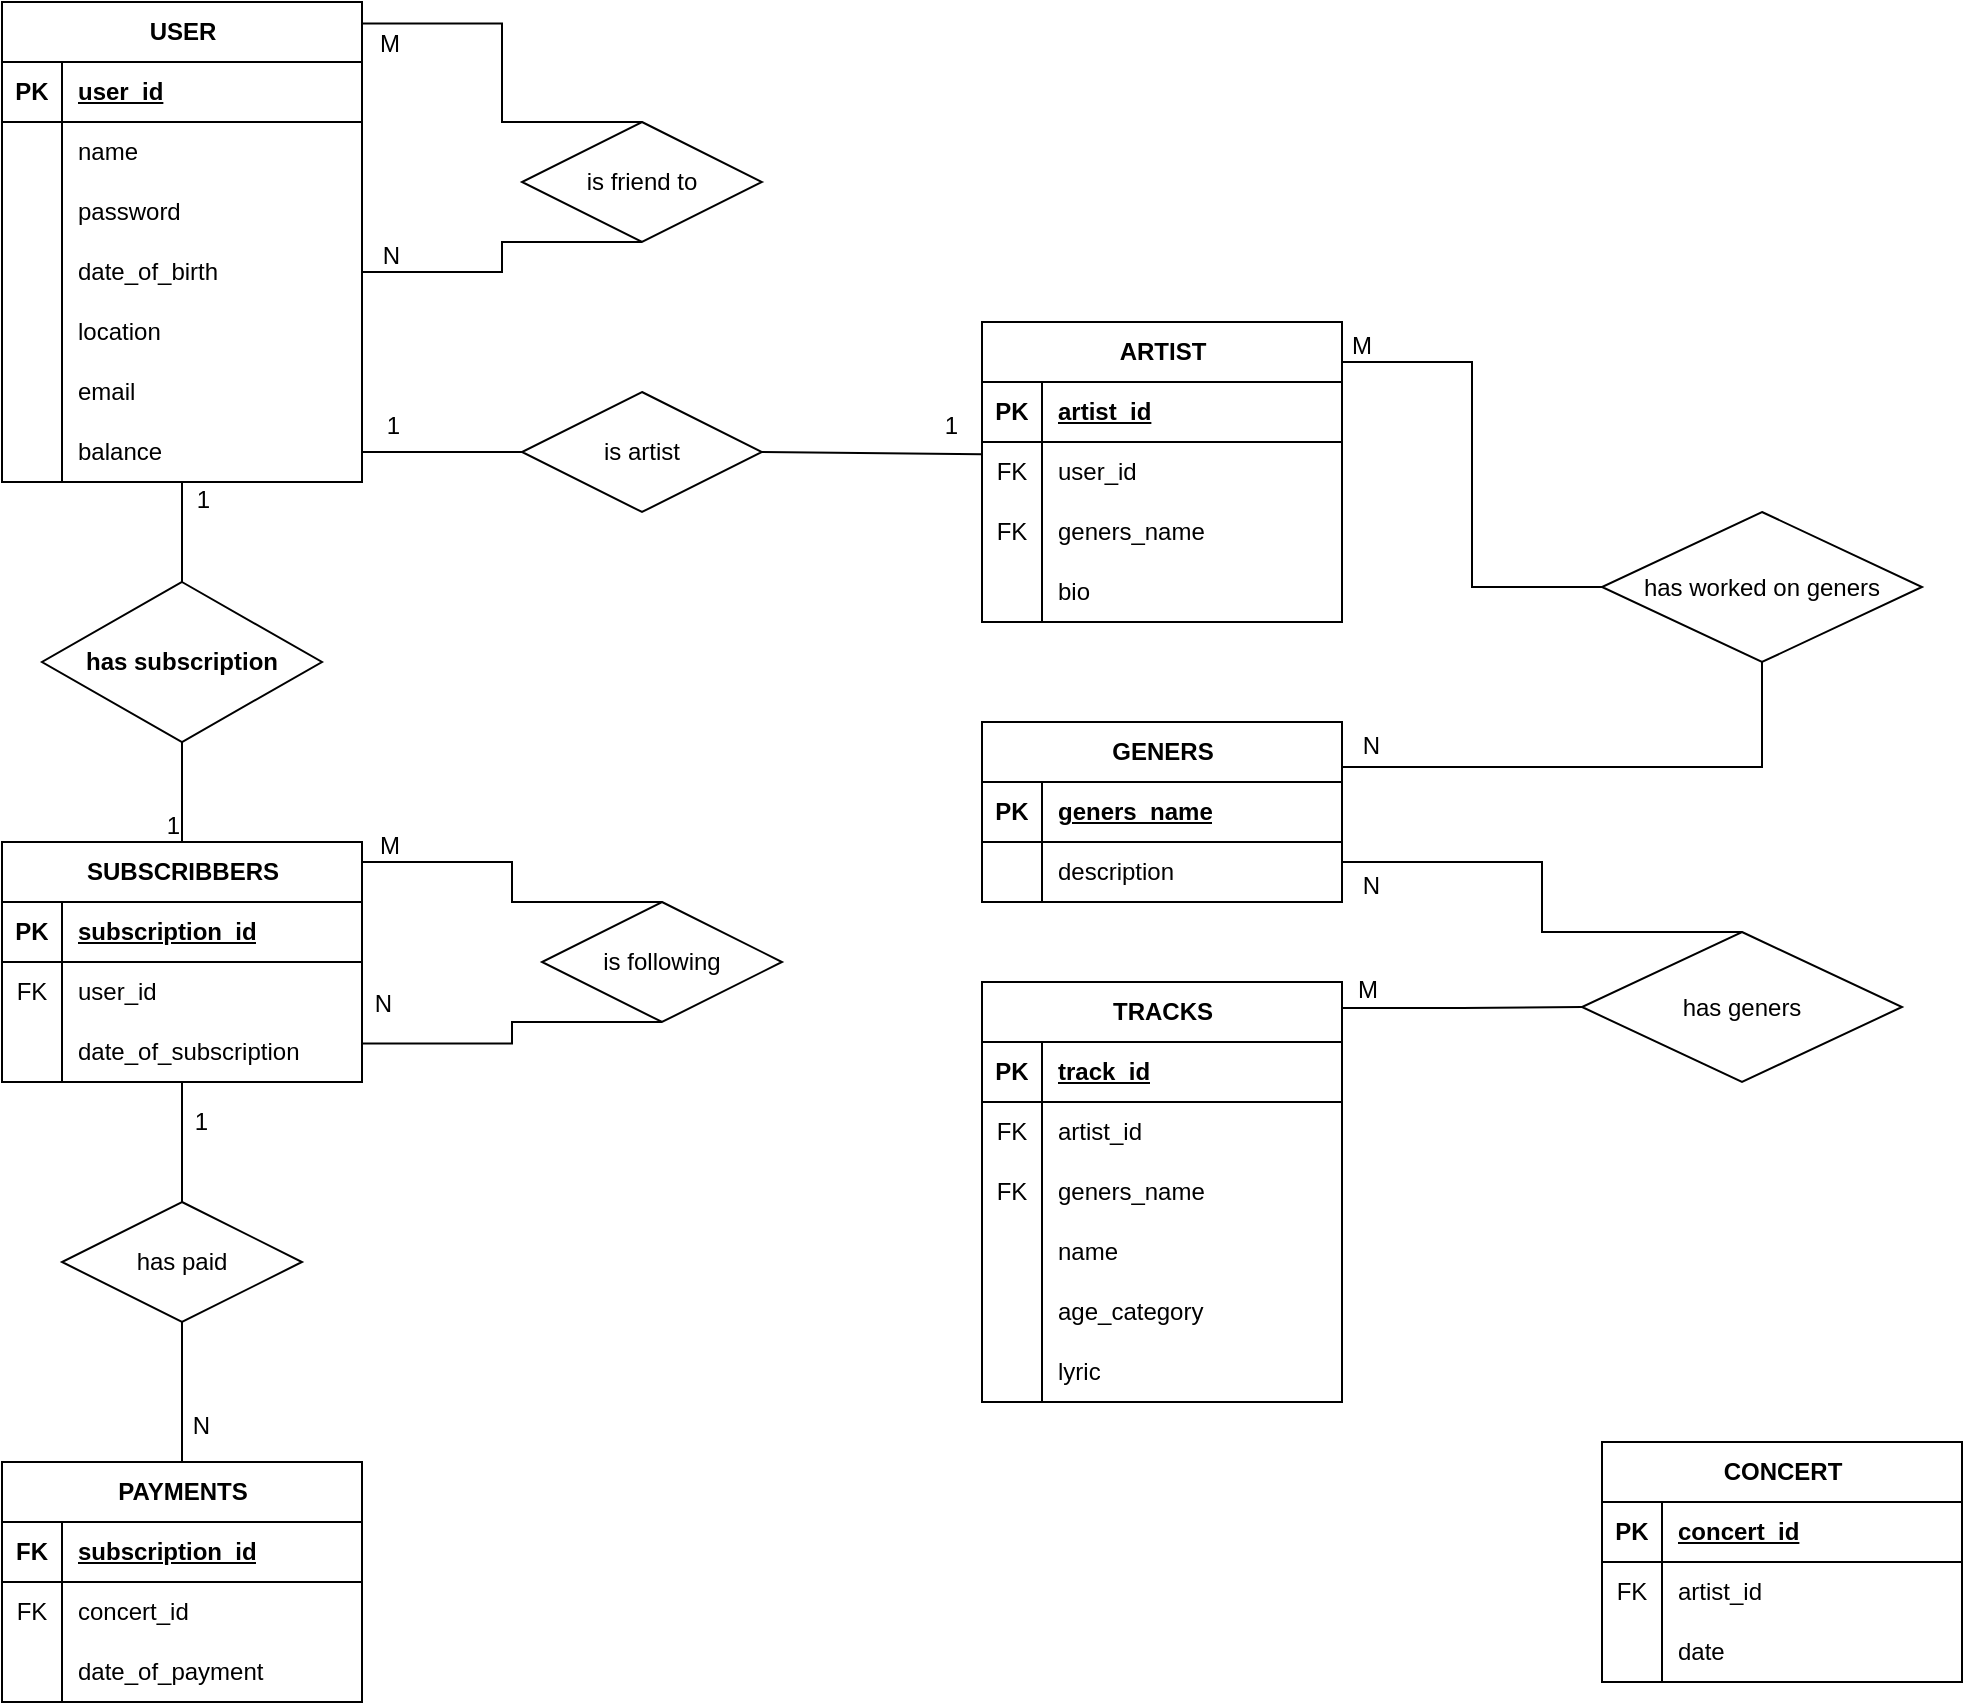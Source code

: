 <mxfile version="24.6.4" type="github">
  <diagram name="Page-1" id="u7sg_26Pm7IUVcCxA-zr">
    <mxGraphModel dx="844" dy="459" grid="1" gridSize="10" guides="1" tooltips="1" connect="1" arrows="1" fold="1" page="1" pageScale="1" pageWidth="2339" pageHeight="3300" math="0" shadow="0">
      <root>
        <mxCell id="0" />
        <mxCell id="1" parent="0" />
        <mxCell id="e4BXCILTXNjpWRlv0Qqh-1" value="USER" style="shape=table;startSize=30;container=1;collapsible=1;childLayout=tableLayout;fixedRows=1;rowLines=0;fontStyle=1;align=center;resizeLast=1;html=1;" vertex="1" parent="1">
          <mxGeometry x="130" y="110" width="180" height="240" as="geometry" />
        </mxCell>
        <mxCell id="e4BXCILTXNjpWRlv0Qqh-2" value="" style="shape=tableRow;horizontal=0;startSize=0;swimlaneHead=0;swimlaneBody=0;fillColor=none;collapsible=0;dropTarget=0;points=[[0,0.5],[1,0.5]];portConstraint=eastwest;top=0;left=0;right=0;bottom=1;" vertex="1" parent="e4BXCILTXNjpWRlv0Qqh-1">
          <mxGeometry y="30" width="180" height="30" as="geometry" />
        </mxCell>
        <mxCell id="e4BXCILTXNjpWRlv0Qqh-3" value="PK" style="shape=partialRectangle;connectable=0;fillColor=none;top=0;left=0;bottom=0;right=0;fontStyle=1;overflow=hidden;whiteSpace=wrap;html=1;" vertex="1" parent="e4BXCILTXNjpWRlv0Qqh-2">
          <mxGeometry width="30" height="30" as="geometry">
            <mxRectangle width="30" height="30" as="alternateBounds" />
          </mxGeometry>
        </mxCell>
        <mxCell id="e4BXCILTXNjpWRlv0Qqh-4" value="user_id" style="shape=partialRectangle;connectable=0;fillColor=none;top=0;left=0;bottom=0;right=0;align=left;spacingLeft=6;fontStyle=5;overflow=hidden;whiteSpace=wrap;html=1;" vertex="1" parent="e4BXCILTXNjpWRlv0Qqh-2">
          <mxGeometry x="30" width="150" height="30" as="geometry">
            <mxRectangle width="150" height="30" as="alternateBounds" />
          </mxGeometry>
        </mxCell>
        <mxCell id="e4BXCILTXNjpWRlv0Qqh-5" value="" style="shape=tableRow;horizontal=0;startSize=0;swimlaneHead=0;swimlaneBody=0;fillColor=none;collapsible=0;dropTarget=0;points=[[0,0.5],[1,0.5]];portConstraint=eastwest;top=0;left=0;right=0;bottom=0;" vertex="1" parent="e4BXCILTXNjpWRlv0Qqh-1">
          <mxGeometry y="60" width="180" height="30" as="geometry" />
        </mxCell>
        <mxCell id="e4BXCILTXNjpWRlv0Qqh-6" value="" style="shape=partialRectangle;connectable=0;fillColor=none;top=0;left=0;bottom=0;right=0;editable=1;overflow=hidden;whiteSpace=wrap;html=1;" vertex="1" parent="e4BXCILTXNjpWRlv0Qqh-5">
          <mxGeometry width="30" height="30" as="geometry">
            <mxRectangle width="30" height="30" as="alternateBounds" />
          </mxGeometry>
        </mxCell>
        <mxCell id="e4BXCILTXNjpWRlv0Qqh-7" value="name" style="shape=partialRectangle;connectable=0;fillColor=none;top=0;left=0;bottom=0;right=0;align=left;spacingLeft=6;overflow=hidden;whiteSpace=wrap;html=1;" vertex="1" parent="e4BXCILTXNjpWRlv0Qqh-5">
          <mxGeometry x="30" width="150" height="30" as="geometry">
            <mxRectangle width="150" height="30" as="alternateBounds" />
          </mxGeometry>
        </mxCell>
        <mxCell id="e4BXCILTXNjpWRlv0Qqh-8" value="" style="shape=tableRow;horizontal=0;startSize=0;swimlaneHead=0;swimlaneBody=0;fillColor=none;collapsible=0;dropTarget=0;points=[[0,0.5],[1,0.5]];portConstraint=eastwest;top=0;left=0;right=0;bottom=0;" vertex="1" parent="e4BXCILTXNjpWRlv0Qqh-1">
          <mxGeometry y="90" width="180" height="30" as="geometry" />
        </mxCell>
        <mxCell id="e4BXCILTXNjpWRlv0Qqh-9" value="" style="shape=partialRectangle;connectable=0;fillColor=none;top=0;left=0;bottom=0;right=0;editable=1;overflow=hidden;whiteSpace=wrap;html=1;" vertex="1" parent="e4BXCILTXNjpWRlv0Qqh-8">
          <mxGeometry width="30" height="30" as="geometry">
            <mxRectangle width="30" height="30" as="alternateBounds" />
          </mxGeometry>
        </mxCell>
        <mxCell id="e4BXCILTXNjpWRlv0Qqh-10" value="password" style="shape=partialRectangle;connectable=0;fillColor=none;top=0;left=0;bottom=0;right=0;align=left;spacingLeft=6;overflow=hidden;whiteSpace=wrap;html=1;" vertex="1" parent="e4BXCILTXNjpWRlv0Qqh-8">
          <mxGeometry x="30" width="150" height="30" as="geometry">
            <mxRectangle width="150" height="30" as="alternateBounds" />
          </mxGeometry>
        </mxCell>
        <mxCell id="e4BXCILTXNjpWRlv0Qqh-11" value="" style="shape=tableRow;horizontal=0;startSize=0;swimlaneHead=0;swimlaneBody=0;fillColor=none;collapsible=0;dropTarget=0;points=[[0,0.5],[1,0.5]];portConstraint=eastwest;top=0;left=0;right=0;bottom=0;" vertex="1" parent="e4BXCILTXNjpWRlv0Qqh-1">
          <mxGeometry y="120" width="180" height="30" as="geometry" />
        </mxCell>
        <mxCell id="e4BXCILTXNjpWRlv0Qqh-12" value="" style="shape=partialRectangle;connectable=0;fillColor=none;top=0;left=0;bottom=0;right=0;editable=1;overflow=hidden;whiteSpace=wrap;html=1;" vertex="1" parent="e4BXCILTXNjpWRlv0Qqh-11">
          <mxGeometry width="30" height="30" as="geometry">
            <mxRectangle width="30" height="30" as="alternateBounds" />
          </mxGeometry>
        </mxCell>
        <mxCell id="e4BXCILTXNjpWRlv0Qqh-13" value="date_of_birth" style="shape=partialRectangle;connectable=0;fillColor=none;top=0;left=0;bottom=0;right=0;align=left;spacingLeft=6;overflow=hidden;whiteSpace=wrap;html=1;" vertex="1" parent="e4BXCILTXNjpWRlv0Qqh-11">
          <mxGeometry x="30" width="150" height="30" as="geometry">
            <mxRectangle width="150" height="30" as="alternateBounds" />
          </mxGeometry>
        </mxCell>
        <mxCell id="e4BXCILTXNjpWRlv0Qqh-14" value="" style="shape=tableRow;horizontal=0;startSize=0;swimlaneHead=0;swimlaneBody=0;fillColor=none;collapsible=0;dropTarget=0;points=[[0,0.5],[1,0.5]];portConstraint=eastwest;top=0;left=0;right=0;bottom=0;" vertex="1" parent="e4BXCILTXNjpWRlv0Qqh-1">
          <mxGeometry y="150" width="180" height="30" as="geometry" />
        </mxCell>
        <mxCell id="e4BXCILTXNjpWRlv0Qqh-15" value="" style="shape=partialRectangle;connectable=0;fillColor=none;top=0;left=0;bottom=0;right=0;editable=1;overflow=hidden;whiteSpace=wrap;html=1;" vertex="1" parent="e4BXCILTXNjpWRlv0Qqh-14">
          <mxGeometry width="30" height="30" as="geometry">
            <mxRectangle width="30" height="30" as="alternateBounds" />
          </mxGeometry>
        </mxCell>
        <mxCell id="e4BXCILTXNjpWRlv0Qqh-16" value="location" style="shape=partialRectangle;connectable=0;fillColor=none;top=0;left=0;bottom=0;right=0;align=left;spacingLeft=6;overflow=hidden;whiteSpace=wrap;html=1;" vertex="1" parent="e4BXCILTXNjpWRlv0Qqh-14">
          <mxGeometry x="30" width="150" height="30" as="geometry">
            <mxRectangle width="150" height="30" as="alternateBounds" />
          </mxGeometry>
        </mxCell>
        <mxCell id="e4BXCILTXNjpWRlv0Qqh-17" value="" style="shape=tableRow;horizontal=0;startSize=0;swimlaneHead=0;swimlaneBody=0;fillColor=none;collapsible=0;dropTarget=0;points=[[0,0.5],[1,0.5]];portConstraint=eastwest;top=0;left=0;right=0;bottom=0;" vertex="1" parent="e4BXCILTXNjpWRlv0Qqh-1">
          <mxGeometry y="180" width="180" height="30" as="geometry" />
        </mxCell>
        <mxCell id="e4BXCILTXNjpWRlv0Qqh-18" value="" style="shape=partialRectangle;connectable=0;fillColor=none;top=0;left=0;bottom=0;right=0;editable=1;overflow=hidden;whiteSpace=wrap;html=1;" vertex="1" parent="e4BXCILTXNjpWRlv0Qqh-17">
          <mxGeometry width="30" height="30" as="geometry">
            <mxRectangle width="30" height="30" as="alternateBounds" />
          </mxGeometry>
        </mxCell>
        <mxCell id="e4BXCILTXNjpWRlv0Qqh-19" value="email" style="shape=partialRectangle;connectable=0;fillColor=none;top=0;left=0;bottom=0;right=0;align=left;spacingLeft=6;overflow=hidden;whiteSpace=wrap;html=1;" vertex="1" parent="e4BXCILTXNjpWRlv0Qqh-17">
          <mxGeometry x="30" width="150" height="30" as="geometry">
            <mxRectangle width="150" height="30" as="alternateBounds" />
          </mxGeometry>
        </mxCell>
        <mxCell id="e4BXCILTXNjpWRlv0Qqh-67" value="" style="shape=tableRow;horizontal=0;startSize=0;swimlaneHead=0;swimlaneBody=0;fillColor=none;collapsible=0;dropTarget=0;points=[[0,0.5],[1,0.5]];portConstraint=eastwest;top=0;left=0;right=0;bottom=0;" vertex="1" parent="e4BXCILTXNjpWRlv0Qqh-1">
          <mxGeometry y="210" width="180" height="30" as="geometry" />
        </mxCell>
        <mxCell id="e4BXCILTXNjpWRlv0Qqh-68" value="" style="shape=partialRectangle;connectable=0;fillColor=none;top=0;left=0;bottom=0;right=0;editable=1;overflow=hidden;whiteSpace=wrap;html=1;" vertex="1" parent="e4BXCILTXNjpWRlv0Qqh-67">
          <mxGeometry width="30" height="30" as="geometry">
            <mxRectangle width="30" height="30" as="alternateBounds" />
          </mxGeometry>
        </mxCell>
        <mxCell id="e4BXCILTXNjpWRlv0Qqh-69" value="balance" style="shape=partialRectangle;connectable=0;fillColor=none;top=0;left=0;bottom=0;right=0;align=left;spacingLeft=6;overflow=hidden;whiteSpace=wrap;html=1;" vertex="1" parent="e4BXCILTXNjpWRlv0Qqh-67">
          <mxGeometry x="30" width="150" height="30" as="geometry">
            <mxRectangle width="150" height="30" as="alternateBounds" />
          </mxGeometry>
        </mxCell>
        <mxCell id="e4BXCILTXNjpWRlv0Qqh-37" value="PAYMENTS" style="shape=table;startSize=30;container=1;collapsible=1;childLayout=tableLayout;fixedRows=1;rowLines=0;fontStyle=1;align=center;resizeLast=1;html=1;" vertex="1" parent="1">
          <mxGeometry x="130" y="840" width="180" height="120" as="geometry" />
        </mxCell>
        <mxCell id="e4BXCILTXNjpWRlv0Qqh-38" value="" style="shape=tableRow;horizontal=0;startSize=0;swimlaneHead=0;swimlaneBody=0;fillColor=none;collapsible=0;dropTarget=0;points=[[0,0.5],[1,0.5]];portConstraint=eastwest;top=0;left=0;right=0;bottom=1;" vertex="1" parent="e4BXCILTXNjpWRlv0Qqh-37">
          <mxGeometry y="30" width="180" height="30" as="geometry" />
        </mxCell>
        <mxCell id="e4BXCILTXNjpWRlv0Qqh-39" value="FK" style="shape=partialRectangle;connectable=0;fillColor=none;top=0;left=0;bottom=0;right=0;fontStyle=1;overflow=hidden;whiteSpace=wrap;html=1;" vertex="1" parent="e4BXCILTXNjpWRlv0Qqh-38">
          <mxGeometry width="30" height="30" as="geometry">
            <mxRectangle width="30" height="30" as="alternateBounds" />
          </mxGeometry>
        </mxCell>
        <mxCell id="e4BXCILTXNjpWRlv0Qqh-40" value="subscription_id" style="shape=partialRectangle;connectable=0;fillColor=none;top=0;left=0;bottom=0;right=0;align=left;spacingLeft=6;fontStyle=5;overflow=hidden;whiteSpace=wrap;html=1;" vertex="1" parent="e4BXCILTXNjpWRlv0Qqh-38">
          <mxGeometry x="30" width="150" height="30" as="geometry">
            <mxRectangle width="150" height="30" as="alternateBounds" />
          </mxGeometry>
        </mxCell>
        <mxCell id="e4BXCILTXNjpWRlv0Qqh-41" value="" style="shape=tableRow;horizontal=0;startSize=0;swimlaneHead=0;swimlaneBody=0;fillColor=none;collapsible=0;dropTarget=0;points=[[0,0.5],[1,0.5]];portConstraint=eastwest;top=0;left=0;right=0;bottom=0;" vertex="1" parent="e4BXCILTXNjpWRlv0Qqh-37">
          <mxGeometry y="60" width="180" height="30" as="geometry" />
        </mxCell>
        <mxCell id="e4BXCILTXNjpWRlv0Qqh-42" value="FK" style="shape=partialRectangle;connectable=0;fillColor=none;top=0;left=0;bottom=0;right=0;editable=1;overflow=hidden;whiteSpace=wrap;html=1;" vertex="1" parent="e4BXCILTXNjpWRlv0Qqh-41">
          <mxGeometry width="30" height="30" as="geometry">
            <mxRectangle width="30" height="30" as="alternateBounds" />
          </mxGeometry>
        </mxCell>
        <mxCell id="e4BXCILTXNjpWRlv0Qqh-43" value="concert_id" style="shape=partialRectangle;connectable=0;fillColor=none;top=0;left=0;bottom=0;right=0;align=left;spacingLeft=6;overflow=hidden;whiteSpace=wrap;html=1;" vertex="1" parent="e4BXCILTXNjpWRlv0Qqh-41">
          <mxGeometry x="30" width="150" height="30" as="geometry">
            <mxRectangle width="150" height="30" as="alternateBounds" />
          </mxGeometry>
        </mxCell>
        <mxCell id="e4BXCILTXNjpWRlv0Qqh-44" value="" style="shape=tableRow;horizontal=0;startSize=0;swimlaneHead=0;swimlaneBody=0;fillColor=none;collapsible=0;dropTarget=0;points=[[0,0.5],[1,0.5]];portConstraint=eastwest;top=0;left=0;right=0;bottom=0;" vertex="1" parent="e4BXCILTXNjpWRlv0Qqh-37">
          <mxGeometry y="90" width="180" height="30" as="geometry" />
        </mxCell>
        <mxCell id="e4BXCILTXNjpWRlv0Qqh-45" value="" style="shape=partialRectangle;connectable=0;fillColor=none;top=0;left=0;bottom=0;right=0;editable=1;overflow=hidden;whiteSpace=wrap;html=1;" vertex="1" parent="e4BXCILTXNjpWRlv0Qqh-44">
          <mxGeometry width="30" height="30" as="geometry">
            <mxRectangle width="30" height="30" as="alternateBounds" />
          </mxGeometry>
        </mxCell>
        <mxCell id="e4BXCILTXNjpWRlv0Qqh-46" value="date_of_payment" style="shape=partialRectangle;connectable=0;fillColor=none;top=0;left=0;bottom=0;right=0;align=left;spacingLeft=6;overflow=hidden;whiteSpace=wrap;html=1;" vertex="1" parent="e4BXCILTXNjpWRlv0Qqh-44">
          <mxGeometry x="30" width="150" height="30" as="geometry">
            <mxRectangle width="150" height="30" as="alternateBounds" />
          </mxGeometry>
        </mxCell>
        <mxCell id="e4BXCILTXNjpWRlv0Qqh-50" value="SUBSCRIBBERS" style="shape=table;startSize=30;container=1;collapsible=1;childLayout=tableLayout;fixedRows=1;rowLines=0;fontStyle=1;align=center;resizeLast=1;html=1;" vertex="1" parent="1">
          <mxGeometry x="130" y="530" width="180" height="120" as="geometry" />
        </mxCell>
        <mxCell id="e4BXCILTXNjpWRlv0Qqh-51" value="" style="shape=tableRow;horizontal=0;startSize=0;swimlaneHead=0;swimlaneBody=0;fillColor=none;collapsible=0;dropTarget=0;points=[[0,0.5],[1,0.5]];portConstraint=eastwest;top=0;left=0;right=0;bottom=1;" vertex="1" parent="e4BXCILTXNjpWRlv0Qqh-50">
          <mxGeometry y="30" width="180" height="30" as="geometry" />
        </mxCell>
        <mxCell id="e4BXCILTXNjpWRlv0Qqh-52" value="PK" style="shape=partialRectangle;connectable=0;fillColor=none;top=0;left=0;bottom=0;right=0;fontStyle=1;overflow=hidden;whiteSpace=wrap;html=1;" vertex="1" parent="e4BXCILTXNjpWRlv0Qqh-51">
          <mxGeometry width="30" height="30" as="geometry">
            <mxRectangle width="30" height="30" as="alternateBounds" />
          </mxGeometry>
        </mxCell>
        <mxCell id="e4BXCILTXNjpWRlv0Qqh-53" value="subscription_id" style="shape=partialRectangle;connectable=0;fillColor=none;top=0;left=0;bottom=0;right=0;align=left;spacingLeft=6;fontStyle=5;overflow=hidden;whiteSpace=wrap;html=1;" vertex="1" parent="e4BXCILTXNjpWRlv0Qqh-51">
          <mxGeometry x="30" width="150" height="30" as="geometry">
            <mxRectangle width="150" height="30" as="alternateBounds" />
          </mxGeometry>
        </mxCell>
        <mxCell id="e4BXCILTXNjpWRlv0Qqh-54" value="" style="shape=tableRow;horizontal=0;startSize=0;swimlaneHead=0;swimlaneBody=0;fillColor=none;collapsible=0;dropTarget=0;points=[[0,0.5],[1,0.5]];portConstraint=eastwest;top=0;left=0;right=0;bottom=0;" vertex="1" parent="e4BXCILTXNjpWRlv0Qqh-50">
          <mxGeometry y="60" width="180" height="30" as="geometry" />
        </mxCell>
        <mxCell id="e4BXCILTXNjpWRlv0Qqh-55" value="FK" style="shape=partialRectangle;connectable=0;fillColor=none;top=0;left=0;bottom=0;right=0;editable=1;overflow=hidden;whiteSpace=wrap;html=1;" vertex="1" parent="e4BXCILTXNjpWRlv0Qqh-54">
          <mxGeometry width="30" height="30" as="geometry">
            <mxRectangle width="30" height="30" as="alternateBounds" />
          </mxGeometry>
        </mxCell>
        <mxCell id="e4BXCILTXNjpWRlv0Qqh-56" value="user_id" style="shape=partialRectangle;connectable=0;fillColor=none;top=0;left=0;bottom=0;right=0;align=left;spacingLeft=6;overflow=hidden;whiteSpace=wrap;html=1;" vertex="1" parent="e4BXCILTXNjpWRlv0Qqh-54">
          <mxGeometry x="30" width="150" height="30" as="geometry">
            <mxRectangle width="150" height="30" as="alternateBounds" />
          </mxGeometry>
        </mxCell>
        <mxCell id="e4BXCILTXNjpWRlv0Qqh-57" value="" style="shape=tableRow;horizontal=0;startSize=0;swimlaneHead=0;swimlaneBody=0;fillColor=none;collapsible=0;dropTarget=0;points=[[0,0.5],[1,0.5]];portConstraint=eastwest;top=0;left=0;right=0;bottom=0;" vertex="1" parent="e4BXCILTXNjpWRlv0Qqh-50">
          <mxGeometry y="90" width="180" height="30" as="geometry" />
        </mxCell>
        <mxCell id="e4BXCILTXNjpWRlv0Qqh-58" value="" style="shape=partialRectangle;connectable=0;fillColor=none;top=0;left=0;bottom=0;right=0;editable=1;overflow=hidden;whiteSpace=wrap;html=1;" vertex="1" parent="e4BXCILTXNjpWRlv0Qqh-57">
          <mxGeometry width="30" height="30" as="geometry">
            <mxRectangle width="30" height="30" as="alternateBounds" />
          </mxGeometry>
        </mxCell>
        <mxCell id="e4BXCILTXNjpWRlv0Qqh-59" value="date_of_subscription" style="shape=partialRectangle;connectable=0;fillColor=none;top=0;left=0;bottom=0;right=0;align=left;spacingLeft=6;overflow=hidden;whiteSpace=wrap;html=1;" vertex="1" parent="e4BXCILTXNjpWRlv0Qqh-57">
          <mxGeometry x="30" width="150" height="30" as="geometry">
            <mxRectangle width="150" height="30" as="alternateBounds" />
          </mxGeometry>
        </mxCell>
        <mxCell id="e4BXCILTXNjpWRlv0Qqh-63" value="has subscription" style="rhombus;whiteSpace=wrap;html=1;startSize=30;fontStyle=1;" vertex="1" parent="1">
          <mxGeometry x="150" y="400" width="140" height="80" as="geometry" />
        </mxCell>
        <mxCell id="e4BXCILTXNjpWRlv0Qqh-82" value="has paid" style="shape=rhombus;perimeter=rhombusPerimeter;whiteSpace=wrap;html=1;align=center;" vertex="1" parent="1">
          <mxGeometry x="160" y="710" width="120" height="60" as="geometry" />
        </mxCell>
        <mxCell id="e4BXCILTXNjpWRlv0Qqh-84" value="" style="endArrow=none;html=1;rounded=0;exitX=0.5;exitY=1;exitDx=0;exitDy=0;entryX=0.5;entryY=0;entryDx=0;entryDy=0;" edge="1" parent="1" source="e4BXCILTXNjpWRlv0Qqh-82" target="e4BXCILTXNjpWRlv0Qqh-37">
          <mxGeometry relative="1" as="geometry">
            <mxPoint x="260" y="790" as="sourcePoint" />
            <mxPoint x="220" y="830" as="targetPoint" />
          </mxGeometry>
        </mxCell>
        <mxCell id="e4BXCILTXNjpWRlv0Qqh-85" value="N" style="resizable=0;html=1;whiteSpace=wrap;align=right;verticalAlign=bottom;" connectable="0" vertex="1" parent="e4BXCILTXNjpWRlv0Qqh-84">
          <mxGeometry x="1" relative="1" as="geometry">
            <mxPoint x="15" y="-10" as="offset" />
          </mxGeometry>
        </mxCell>
        <mxCell id="e4BXCILTXNjpWRlv0Qqh-86" value="" style="endArrow=none;html=1;rounded=0;exitX=0.5;exitY=0;exitDx=0;exitDy=0;" edge="1" parent="1" source="e4BXCILTXNjpWRlv0Qqh-82">
          <mxGeometry relative="1" as="geometry">
            <mxPoint x="120" y="690" as="sourcePoint" />
            <mxPoint x="220" y="650" as="targetPoint" />
          </mxGeometry>
        </mxCell>
        <mxCell id="e4BXCILTXNjpWRlv0Qqh-87" value="1" style="resizable=0;html=1;whiteSpace=wrap;align=right;verticalAlign=bottom;" connectable="0" vertex="1" parent="e4BXCILTXNjpWRlv0Qqh-86">
          <mxGeometry x="1" relative="1" as="geometry">
            <mxPoint x="14" y="28" as="offset" />
          </mxGeometry>
        </mxCell>
        <mxCell id="e4BXCILTXNjpWRlv0Qqh-88" value="" style="endArrow=none;html=1;rounded=0;exitX=0.5;exitY=0;exitDx=0;exitDy=0;" edge="1" parent="1" source="e4BXCILTXNjpWRlv0Qqh-63">
          <mxGeometry relative="1" as="geometry">
            <mxPoint x="220" y="390" as="sourcePoint" />
            <mxPoint x="220" y="350" as="targetPoint" />
          </mxGeometry>
        </mxCell>
        <mxCell id="e4BXCILTXNjpWRlv0Qqh-89" value="1" style="resizable=0;html=1;whiteSpace=wrap;align=right;verticalAlign=bottom;" connectable="0" vertex="1" parent="e4BXCILTXNjpWRlv0Qqh-88">
          <mxGeometry x="1" relative="1" as="geometry">
            <mxPoint x="15" y="17" as="offset" />
          </mxGeometry>
        </mxCell>
        <mxCell id="e4BXCILTXNjpWRlv0Qqh-90" value="" style="endArrow=none;html=1;rounded=0;entryX=0.5;entryY=0;entryDx=0;entryDy=0;" edge="1" parent="1" target="e4BXCILTXNjpWRlv0Qqh-50">
          <mxGeometry relative="1" as="geometry">
            <mxPoint x="220" y="480" as="sourcePoint" />
            <mxPoint x="220" y="527" as="targetPoint" />
          </mxGeometry>
        </mxCell>
        <mxCell id="e4BXCILTXNjpWRlv0Qqh-91" value="1" style="resizable=0;html=1;whiteSpace=wrap;align=right;verticalAlign=bottom;" connectable="0" vertex="1" parent="e4BXCILTXNjpWRlv0Qqh-90">
          <mxGeometry x="1" relative="1" as="geometry" />
        </mxCell>
        <mxCell id="e4BXCILTXNjpWRlv0Qqh-92" value="is friend to" style="shape=rhombus;perimeter=rhombusPerimeter;whiteSpace=wrap;html=1;align=center;" vertex="1" parent="1">
          <mxGeometry x="390" y="170" width="120" height="60" as="geometry" />
        </mxCell>
        <mxCell id="e4BXCILTXNjpWRlv0Qqh-95" value="" style="endArrow=none;html=1;rounded=0;entryX=1;entryY=0.5;entryDx=0;entryDy=0;exitX=0.5;exitY=1;exitDx=0;exitDy=0;edgeStyle=elbowEdgeStyle;" edge="1" parent="1" source="e4BXCILTXNjpWRlv0Qqh-92" target="e4BXCILTXNjpWRlv0Qqh-11">
          <mxGeometry relative="1" as="geometry">
            <mxPoint x="340" y="280" as="sourcePoint" />
            <mxPoint x="500" y="280" as="targetPoint" />
          </mxGeometry>
        </mxCell>
        <mxCell id="e4BXCILTXNjpWRlv0Qqh-96" value="N" style="resizable=0;html=1;whiteSpace=wrap;align=right;verticalAlign=bottom;" connectable="0" vertex="1" parent="e4BXCILTXNjpWRlv0Qqh-95">
          <mxGeometry x="1" relative="1" as="geometry">
            <mxPoint x="20" as="offset" />
          </mxGeometry>
        </mxCell>
        <mxCell id="e4BXCILTXNjpWRlv0Qqh-97" value="" style="endArrow=none;html=1;rounded=0;entryX=1;entryY=0.045;entryDx=0;entryDy=0;entryPerimeter=0;exitX=0.5;exitY=0;exitDx=0;exitDy=0;edgeStyle=elbowEdgeStyle;" edge="1" parent="1" source="e4BXCILTXNjpWRlv0Qqh-92" target="e4BXCILTXNjpWRlv0Qqh-1">
          <mxGeometry relative="1" as="geometry">
            <mxPoint x="420" y="120" as="sourcePoint" />
            <mxPoint x="580" y="120" as="targetPoint" />
          </mxGeometry>
        </mxCell>
        <mxCell id="e4BXCILTXNjpWRlv0Qqh-98" value="M" style="resizable=0;html=1;whiteSpace=wrap;align=right;verticalAlign=bottom;" connectable="0" vertex="1" parent="e4BXCILTXNjpWRlv0Qqh-97">
          <mxGeometry x="1" relative="1" as="geometry">
            <mxPoint x="20" y="19" as="offset" />
          </mxGeometry>
        </mxCell>
        <mxCell id="e4BXCILTXNjpWRlv0Qqh-99" value="ARTIST" style="shape=table;startSize=30;container=1;collapsible=1;childLayout=tableLayout;fixedRows=1;rowLines=0;fontStyle=1;align=center;resizeLast=1;html=1;" vertex="1" parent="1">
          <mxGeometry x="620" y="270" width="180" height="150" as="geometry" />
        </mxCell>
        <mxCell id="e4BXCILTXNjpWRlv0Qqh-121" value="" style="shape=tableRow;horizontal=0;startSize=0;swimlaneHead=0;swimlaneBody=0;fillColor=none;collapsible=0;dropTarget=0;points=[[0,0.5],[1,0.5]];portConstraint=eastwest;top=0;left=0;right=0;bottom=1;" vertex="1" parent="e4BXCILTXNjpWRlv0Qqh-99">
          <mxGeometry y="30" width="180" height="30" as="geometry" />
        </mxCell>
        <mxCell id="e4BXCILTXNjpWRlv0Qqh-122" value="PK" style="shape=partialRectangle;connectable=0;fillColor=none;top=0;left=0;bottom=0;right=0;fontStyle=1;overflow=hidden;whiteSpace=wrap;html=1;" vertex="1" parent="e4BXCILTXNjpWRlv0Qqh-121">
          <mxGeometry width="30" height="30" as="geometry">
            <mxRectangle width="30" height="30" as="alternateBounds" />
          </mxGeometry>
        </mxCell>
        <mxCell id="e4BXCILTXNjpWRlv0Qqh-123" value="artist_id" style="shape=partialRectangle;connectable=0;fillColor=none;top=0;left=0;bottom=0;right=0;align=left;spacingLeft=6;fontStyle=5;overflow=hidden;whiteSpace=wrap;html=1;" vertex="1" parent="e4BXCILTXNjpWRlv0Qqh-121">
          <mxGeometry x="30" width="150" height="30" as="geometry">
            <mxRectangle width="150" height="30" as="alternateBounds" />
          </mxGeometry>
        </mxCell>
        <mxCell id="e4BXCILTXNjpWRlv0Qqh-162" value="" style="shape=tableRow;horizontal=0;startSize=0;swimlaneHead=0;swimlaneBody=0;fillColor=none;collapsible=0;dropTarget=0;points=[[0,0.5],[1,0.5]];portConstraint=eastwest;top=0;left=0;right=0;bottom=0;" vertex="1" parent="e4BXCILTXNjpWRlv0Qqh-99">
          <mxGeometry y="60" width="180" height="30" as="geometry" />
        </mxCell>
        <mxCell id="e4BXCILTXNjpWRlv0Qqh-163" value="FK" style="shape=partialRectangle;connectable=0;fillColor=none;top=0;left=0;bottom=0;right=0;editable=1;overflow=hidden;whiteSpace=wrap;html=1;" vertex="1" parent="e4BXCILTXNjpWRlv0Qqh-162">
          <mxGeometry width="30" height="30" as="geometry">
            <mxRectangle width="30" height="30" as="alternateBounds" />
          </mxGeometry>
        </mxCell>
        <mxCell id="e4BXCILTXNjpWRlv0Qqh-164" value="user_id" style="shape=partialRectangle;connectable=0;fillColor=none;top=0;left=0;bottom=0;right=0;align=left;spacingLeft=6;overflow=hidden;whiteSpace=wrap;html=1;" vertex="1" parent="e4BXCILTXNjpWRlv0Qqh-162">
          <mxGeometry x="30" width="150" height="30" as="geometry">
            <mxRectangle width="150" height="30" as="alternateBounds" />
          </mxGeometry>
        </mxCell>
        <mxCell id="e4BXCILTXNjpWRlv0Qqh-159" value="" style="shape=tableRow;horizontal=0;startSize=0;swimlaneHead=0;swimlaneBody=0;fillColor=none;collapsible=0;dropTarget=0;points=[[0,0.5],[1,0.5]];portConstraint=eastwest;top=0;left=0;right=0;bottom=0;" vertex="1" parent="e4BXCILTXNjpWRlv0Qqh-99">
          <mxGeometry y="90" width="180" height="30" as="geometry" />
        </mxCell>
        <mxCell id="e4BXCILTXNjpWRlv0Qqh-160" value="FK" style="shape=partialRectangle;connectable=0;fillColor=none;top=0;left=0;bottom=0;right=0;editable=1;overflow=hidden;whiteSpace=wrap;html=1;" vertex="1" parent="e4BXCILTXNjpWRlv0Qqh-159">
          <mxGeometry width="30" height="30" as="geometry">
            <mxRectangle width="30" height="30" as="alternateBounds" />
          </mxGeometry>
        </mxCell>
        <mxCell id="e4BXCILTXNjpWRlv0Qqh-161" value="geners_name" style="shape=partialRectangle;connectable=0;fillColor=none;top=0;left=0;bottom=0;right=0;align=left;spacingLeft=6;overflow=hidden;whiteSpace=wrap;html=1;" vertex="1" parent="e4BXCILTXNjpWRlv0Qqh-159">
          <mxGeometry x="30" width="150" height="30" as="geometry">
            <mxRectangle width="150" height="30" as="alternateBounds" />
          </mxGeometry>
        </mxCell>
        <mxCell id="e4BXCILTXNjpWRlv0Qqh-118" value="" style="shape=tableRow;horizontal=0;startSize=0;swimlaneHead=0;swimlaneBody=0;fillColor=none;collapsible=0;dropTarget=0;points=[[0,0.5],[1,0.5]];portConstraint=eastwest;top=0;left=0;right=0;bottom=0;" vertex="1" parent="e4BXCILTXNjpWRlv0Qqh-99">
          <mxGeometry y="120" width="180" height="30" as="geometry" />
        </mxCell>
        <mxCell id="e4BXCILTXNjpWRlv0Qqh-119" value="" style="shape=partialRectangle;connectable=0;fillColor=none;top=0;left=0;bottom=0;right=0;editable=1;overflow=hidden;whiteSpace=wrap;html=1;" vertex="1" parent="e4BXCILTXNjpWRlv0Qqh-118">
          <mxGeometry width="30" height="30" as="geometry">
            <mxRectangle width="30" height="30" as="alternateBounds" />
          </mxGeometry>
        </mxCell>
        <mxCell id="e4BXCILTXNjpWRlv0Qqh-120" value="bio" style="shape=partialRectangle;connectable=0;fillColor=none;top=0;left=0;bottom=0;right=0;align=left;spacingLeft=6;overflow=hidden;whiteSpace=wrap;html=1;" vertex="1" parent="e4BXCILTXNjpWRlv0Qqh-118">
          <mxGeometry x="30" width="150" height="30" as="geometry">
            <mxRectangle width="150" height="30" as="alternateBounds" />
          </mxGeometry>
        </mxCell>
        <mxCell id="e4BXCILTXNjpWRlv0Qqh-127" value="is artist" style="shape=rhombus;perimeter=rhombusPerimeter;whiteSpace=wrap;html=1;align=center;" vertex="1" parent="1">
          <mxGeometry x="390" y="305" width="120" height="60" as="geometry" />
        </mxCell>
        <mxCell id="e4BXCILTXNjpWRlv0Qqh-128" value="" style="endArrow=none;html=1;rounded=0;exitX=1;exitY=0.5;exitDx=0;exitDy=0;entryX=0;entryY=0.205;entryDx=0;entryDy=0;entryPerimeter=0;" edge="1" parent="1" source="e4BXCILTXNjpWRlv0Qqh-127">
          <mxGeometry relative="1" as="geometry">
            <mxPoint x="440" y="270" as="sourcePoint" />
            <mxPoint x="620" y="336.15" as="targetPoint" />
          </mxGeometry>
        </mxCell>
        <mxCell id="e4BXCILTXNjpWRlv0Qqh-129" value="1" style="resizable=0;html=1;whiteSpace=wrap;align=right;verticalAlign=bottom;" connectable="0" vertex="1" parent="e4BXCILTXNjpWRlv0Qqh-128">
          <mxGeometry x="1" relative="1" as="geometry">
            <mxPoint x="-10" y="-6" as="offset" />
          </mxGeometry>
        </mxCell>
        <mxCell id="e4BXCILTXNjpWRlv0Qqh-130" value="" style="endArrow=none;html=1;rounded=0;entryX=1;entryY=0.5;entryDx=0;entryDy=0;exitX=0;exitY=0.5;exitDx=0;exitDy=0;" edge="1" parent="1" source="e4BXCILTXNjpWRlv0Qqh-127" target="e4BXCILTXNjpWRlv0Qqh-67">
          <mxGeometry relative="1" as="geometry">
            <mxPoint x="320" y="430" as="sourcePoint" />
            <mxPoint x="480" y="430" as="targetPoint" />
          </mxGeometry>
        </mxCell>
        <mxCell id="e4BXCILTXNjpWRlv0Qqh-131" value="1" style="resizable=0;html=1;whiteSpace=wrap;align=right;verticalAlign=bottom;" connectable="0" vertex="1" parent="e4BXCILTXNjpWRlv0Qqh-130">
          <mxGeometry x="1" relative="1" as="geometry">
            <mxPoint x="20" y="-5" as="offset" />
          </mxGeometry>
        </mxCell>
        <mxCell id="e4BXCILTXNjpWRlv0Qqh-132" value="is following" style="shape=rhombus;perimeter=rhombusPerimeter;whiteSpace=wrap;html=1;align=center;" vertex="1" parent="1">
          <mxGeometry x="400" y="560" width="120" height="60" as="geometry" />
        </mxCell>
        <mxCell id="e4BXCILTXNjpWRlv0Qqh-133" value="" style="endArrow=none;html=1;rounded=0;edgeStyle=elbowEdgeStyle;entryX=0.5;entryY=0;entryDx=0;entryDy=0;" edge="1" parent="1" target="e4BXCILTXNjpWRlv0Qqh-132">
          <mxGeometry relative="1" as="geometry">
            <mxPoint x="310" y="540" as="sourcePoint" />
            <mxPoint x="470" y="540" as="targetPoint" />
          </mxGeometry>
        </mxCell>
        <mxCell id="e4BXCILTXNjpWRlv0Qqh-134" value="M" style="resizable=0;html=1;whiteSpace=wrap;align=right;verticalAlign=bottom;" connectable="0" vertex="1" parent="e4BXCILTXNjpWRlv0Qqh-133">
          <mxGeometry x="1" relative="1" as="geometry">
            <mxPoint x="-130" y="-20" as="offset" />
          </mxGeometry>
        </mxCell>
        <mxCell id="e4BXCILTXNjpWRlv0Qqh-135" value="" style="endArrow=none;html=1;rounded=0;entryX=1;entryY=0.359;entryDx=0;entryDy=0;entryPerimeter=0;exitX=0.5;exitY=1;exitDx=0;exitDy=0;edgeStyle=elbowEdgeStyle;" edge="1" parent="1" source="e4BXCILTXNjpWRlv0Qqh-132" target="e4BXCILTXNjpWRlv0Qqh-57">
          <mxGeometry relative="1" as="geometry">
            <mxPoint x="360" y="690" as="sourcePoint" />
            <mxPoint x="520" y="690" as="targetPoint" />
          </mxGeometry>
        </mxCell>
        <mxCell id="e4BXCILTXNjpWRlv0Qqh-136" value="N" style="resizable=0;html=1;whiteSpace=wrap;align=right;verticalAlign=bottom;" connectable="0" vertex="1" parent="e4BXCILTXNjpWRlv0Qqh-135">
          <mxGeometry x="1" relative="1" as="geometry">
            <mxPoint x="17" y="-11" as="offset" />
          </mxGeometry>
        </mxCell>
        <mxCell id="e4BXCILTXNjpWRlv0Qqh-137" value="TRACKS" style="shape=table;startSize=30;container=1;collapsible=1;childLayout=tableLayout;fixedRows=1;rowLines=0;fontStyle=1;align=center;resizeLast=1;html=1;" vertex="1" parent="1">
          <mxGeometry x="620" y="600" width="180" height="210" as="geometry" />
        </mxCell>
        <mxCell id="e4BXCILTXNjpWRlv0Qqh-138" value="" style="shape=tableRow;horizontal=0;startSize=0;swimlaneHead=0;swimlaneBody=0;fillColor=none;collapsible=0;dropTarget=0;points=[[0,0.5],[1,0.5]];portConstraint=eastwest;top=0;left=0;right=0;bottom=1;" vertex="1" parent="e4BXCILTXNjpWRlv0Qqh-137">
          <mxGeometry y="30" width="180" height="30" as="geometry" />
        </mxCell>
        <mxCell id="e4BXCILTXNjpWRlv0Qqh-139" value="PK" style="shape=partialRectangle;connectable=0;fillColor=none;top=0;left=0;bottom=0;right=0;fontStyle=1;overflow=hidden;whiteSpace=wrap;html=1;" vertex="1" parent="e4BXCILTXNjpWRlv0Qqh-138">
          <mxGeometry width="30" height="30" as="geometry">
            <mxRectangle width="30" height="30" as="alternateBounds" />
          </mxGeometry>
        </mxCell>
        <mxCell id="e4BXCILTXNjpWRlv0Qqh-140" value="track_id" style="shape=partialRectangle;connectable=0;fillColor=none;top=0;left=0;bottom=0;right=0;align=left;spacingLeft=6;fontStyle=5;overflow=hidden;whiteSpace=wrap;html=1;" vertex="1" parent="e4BXCILTXNjpWRlv0Qqh-138">
          <mxGeometry x="30" width="150" height="30" as="geometry">
            <mxRectangle width="150" height="30" as="alternateBounds" />
          </mxGeometry>
        </mxCell>
        <mxCell id="e4BXCILTXNjpWRlv0Qqh-141" value="" style="shape=tableRow;horizontal=0;startSize=0;swimlaneHead=0;swimlaneBody=0;fillColor=none;collapsible=0;dropTarget=0;points=[[0,0.5],[1,0.5]];portConstraint=eastwest;top=0;left=0;right=0;bottom=0;" vertex="1" parent="e4BXCILTXNjpWRlv0Qqh-137">
          <mxGeometry y="60" width="180" height="30" as="geometry" />
        </mxCell>
        <mxCell id="e4BXCILTXNjpWRlv0Qqh-142" value="FK" style="shape=partialRectangle;connectable=0;fillColor=none;top=0;left=0;bottom=0;right=0;editable=1;overflow=hidden;whiteSpace=wrap;html=1;" vertex="1" parent="e4BXCILTXNjpWRlv0Qqh-141">
          <mxGeometry width="30" height="30" as="geometry">
            <mxRectangle width="30" height="30" as="alternateBounds" />
          </mxGeometry>
        </mxCell>
        <mxCell id="e4BXCILTXNjpWRlv0Qqh-143" value="artist_id" style="shape=partialRectangle;connectable=0;fillColor=none;top=0;left=0;bottom=0;right=0;align=left;spacingLeft=6;overflow=hidden;whiteSpace=wrap;html=1;" vertex="1" parent="e4BXCILTXNjpWRlv0Qqh-141">
          <mxGeometry x="30" width="150" height="30" as="geometry">
            <mxRectangle width="150" height="30" as="alternateBounds" />
          </mxGeometry>
        </mxCell>
        <mxCell id="e4BXCILTXNjpWRlv0Qqh-147" value="" style="shape=tableRow;horizontal=0;startSize=0;swimlaneHead=0;swimlaneBody=0;fillColor=none;collapsible=0;dropTarget=0;points=[[0,0.5],[1,0.5]];portConstraint=eastwest;top=0;left=0;right=0;bottom=0;" vertex="1" parent="e4BXCILTXNjpWRlv0Qqh-137">
          <mxGeometry y="90" width="180" height="30" as="geometry" />
        </mxCell>
        <mxCell id="e4BXCILTXNjpWRlv0Qqh-148" value="FK" style="shape=partialRectangle;connectable=0;fillColor=none;top=0;left=0;bottom=0;right=0;editable=1;overflow=hidden;whiteSpace=wrap;html=1;" vertex="1" parent="e4BXCILTXNjpWRlv0Qqh-147">
          <mxGeometry width="30" height="30" as="geometry">
            <mxRectangle width="30" height="30" as="alternateBounds" />
          </mxGeometry>
        </mxCell>
        <mxCell id="e4BXCILTXNjpWRlv0Qqh-149" value="geners_name" style="shape=partialRectangle;connectable=0;fillColor=none;top=0;left=0;bottom=0;right=0;align=left;spacingLeft=6;overflow=hidden;whiteSpace=wrap;html=1;" vertex="1" parent="e4BXCILTXNjpWRlv0Qqh-147">
          <mxGeometry x="30" width="150" height="30" as="geometry">
            <mxRectangle width="150" height="30" as="alternateBounds" />
          </mxGeometry>
        </mxCell>
        <mxCell id="e4BXCILTXNjpWRlv0Qqh-144" value="" style="shape=tableRow;horizontal=0;startSize=0;swimlaneHead=0;swimlaneBody=0;fillColor=none;collapsible=0;dropTarget=0;points=[[0,0.5],[1,0.5]];portConstraint=eastwest;top=0;left=0;right=0;bottom=0;" vertex="1" parent="e4BXCILTXNjpWRlv0Qqh-137">
          <mxGeometry y="120" width="180" height="30" as="geometry" />
        </mxCell>
        <mxCell id="e4BXCILTXNjpWRlv0Qqh-145" value="" style="shape=partialRectangle;connectable=0;fillColor=none;top=0;left=0;bottom=0;right=0;editable=1;overflow=hidden;whiteSpace=wrap;html=1;" vertex="1" parent="e4BXCILTXNjpWRlv0Qqh-144">
          <mxGeometry width="30" height="30" as="geometry">
            <mxRectangle width="30" height="30" as="alternateBounds" />
          </mxGeometry>
        </mxCell>
        <mxCell id="e4BXCILTXNjpWRlv0Qqh-146" value="name" style="shape=partialRectangle;connectable=0;fillColor=none;top=0;left=0;bottom=0;right=0;align=left;spacingLeft=6;overflow=hidden;whiteSpace=wrap;html=1;" vertex="1" parent="e4BXCILTXNjpWRlv0Qqh-144">
          <mxGeometry x="30" width="150" height="30" as="geometry">
            <mxRectangle width="150" height="30" as="alternateBounds" />
          </mxGeometry>
        </mxCell>
        <mxCell id="e4BXCILTXNjpWRlv0Qqh-153" value="" style="shape=tableRow;horizontal=0;startSize=0;swimlaneHead=0;swimlaneBody=0;fillColor=none;collapsible=0;dropTarget=0;points=[[0,0.5],[1,0.5]];portConstraint=eastwest;top=0;left=0;right=0;bottom=0;" vertex="1" parent="e4BXCILTXNjpWRlv0Qqh-137">
          <mxGeometry y="150" width="180" height="30" as="geometry" />
        </mxCell>
        <mxCell id="e4BXCILTXNjpWRlv0Qqh-154" value="" style="shape=partialRectangle;connectable=0;fillColor=none;top=0;left=0;bottom=0;right=0;editable=1;overflow=hidden;whiteSpace=wrap;html=1;" vertex="1" parent="e4BXCILTXNjpWRlv0Qqh-153">
          <mxGeometry width="30" height="30" as="geometry">
            <mxRectangle width="30" height="30" as="alternateBounds" />
          </mxGeometry>
        </mxCell>
        <mxCell id="e4BXCILTXNjpWRlv0Qqh-155" value="age_category" style="shape=partialRectangle;connectable=0;fillColor=none;top=0;left=0;bottom=0;right=0;align=left;spacingLeft=6;overflow=hidden;whiteSpace=wrap;html=1;" vertex="1" parent="e4BXCILTXNjpWRlv0Qqh-153">
          <mxGeometry x="30" width="150" height="30" as="geometry">
            <mxRectangle width="150" height="30" as="alternateBounds" />
          </mxGeometry>
        </mxCell>
        <mxCell id="e4BXCILTXNjpWRlv0Qqh-150" value="" style="shape=tableRow;horizontal=0;startSize=0;swimlaneHead=0;swimlaneBody=0;fillColor=none;collapsible=0;dropTarget=0;points=[[0,0.5],[1,0.5]];portConstraint=eastwest;top=0;left=0;right=0;bottom=0;" vertex="1" parent="e4BXCILTXNjpWRlv0Qqh-137">
          <mxGeometry y="180" width="180" height="30" as="geometry" />
        </mxCell>
        <mxCell id="e4BXCILTXNjpWRlv0Qqh-151" value="" style="shape=partialRectangle;connectable=0;fillColor=none;top=0;left=0;bottom=0;right=0;editable=1;overflow=hidden;whiteSpace=wrap;html=1;" vertex="1" parent="e4BXCILTXNjpWRlv0Qqh-150">
          <mxGeometry width="30" height="30" as="geometry">
            <mxRectangle width="30" height="30" as="alternateBounds" />
          </mxGeometry>
        </mxCell>
        <mxCell id="e4BXCILTXNjpWRlv0Qqh-152" value="lyric" style="shape=partialRectangle;connectable=0;fillColor=none;top=0;left=0;bottom=0;right=0;align=left;spacingLeft=6;overflow=hidden;whiteSpace=wrap;html=1;" vertex="1" parent="e4BXCILTXNjpWRlv0Qqh-150">
          <mxGeometry x="30" width="150" height="30" as="geometry">
            <mxRectangle width="150" height="30" as="alternateBounds" />
          </mxGeometry>
        </mxCell>
        <mxCell id="e4BXCILTXNjpWRlv0Qqh-165" value="GENERS" style="shape=table;startSize=30;container=1;collapsible=1;childLayout=tableLayout;fixedRows=1;rowLines=0;fontStyle=1;align=center;resizeLast=1;html=1;" vertex="1" parent="1">
          <mxGeometry x="620" y="470" width="180" height="90" as="geometry" />
        </mxCell>
        <mxCell id="e4BXCILTXNjpWRlv0Qqh-166" value="" style="shape=tableRow;horizontal=0;startSize=0;swimlaneHead=0;swimlaneBody=0;fillColor=none;collapsible=0;dropTarget=0;points=[[0,0.5],[1,0.5]];portConstraint=eastwest;top=0;left=0;right=0;bottom=1;" vertex="1" parent="e4BXCILTXNjpWRlv0Qqh-165">
          <mxGeometry y="30" width="180" height="30" as="geometry" />
        </mxCell>
        <mxCell id="e4BXCILTXNjpWRlv0Qqh-167" value="PK" style="shape=partialRectangle;connectable=0;fillColor=none;top=0;left=0;bottom=0;right=0;fontStyle=1;overflow=hidden;whiteSpace=wrap;html=1;" vertex="1" parent="e4BXCILTXNjpWRlv0Qqh-166">
          <mxGeometry width="30" height="30" as="geometry">
            <mxRectangle width="30" height="30" as="alternateBounds" />
          </mxGeometry>
        </mxCell>
        <mxCell id="e4BXCILTXNjpWRlv0Qqh-168" value="geners_name" style="shape=partialRectangle;connectable=0;fillColor=none;top=0;left=0;bottom=0;right=0;align=left;spacingLeft=6;fontStyle=5;overflow=hidden;whiteSpace=wrap;html=1;" vertex="1" parent="e4BXCILTXNjpWRlv0Qqh-166">
          <mxGeometry x="30" width="150" height="30" as="geometry">
            <mxRectangle width="150" height="30" as="alternateBounds" />
          </mxGeometry>
        </mxCell>
        <mxCell id="e4BXCILTXNjpWRlv0Qqh-169" value="" style="shape=tableRow;horizontal=0;startSize=0;swimlaneHead=0;swimlaneBody=0;fillColor=none;collapsible=0;dropTarget=0;points=[[0,0.5],[1,0.5]];portConstraint=eastwest;top=0;left=0;right=0;bottom=0;" vertex="1" parent="e4BXCILTXNjpWRlv0Qqh-165">
          <mxGeometry y="60" width="180" height="30" as="geometry" />
        </mxCell>
        <mxCell id="e4BXCILTXNjpWRlv0Qqh-170" value="" style="shape=partialRectangle;connectable=0;fillColor=none;top=0;left=0;bottom=0;right=0;editable=1;overflow=hidden;whiteSpace=wrap;html=1;" vertex="1" parent="e4BXCILTXNjpWRlv0Qqh-169">
          <mxGeometry width="30" height="30" as="geometry">
            <mxRectangle width="30" height="30" as="alternateBounds" />
          </mxGeometry>
        </mxCell>
        <mxCell id="e4BXCILTXNjpWRlv0Qqh-171" value="description" style="shape=partialRectangle;connectable=0;fillColor=none;top=0;left=0;bottom=0;right=0;align=left;spacingLeft=6;overflow=hidden;whiteSpace=wrap;html=1;" vertex="1" parent="e4BXCILTXNjpWRlv0Qqh-169">
          <mxGeometry x="30" width="150" height="30" as="geometry">
            <mxRectangle width="150" height="30" as="alternateBounds" />
          </mxGeometry>
        </mxCell>
        <mxCell id="e4BXCILTXNjpWRlv0Qqh-178" value="has worked on geners" style="shape=rhombus;perimeter=rhombusPerimeter;whiteSpace=wrap;html=1;align=center;" vertex="1" parent="1">
          <mxGeometry x="930" y="365" width="160" height="75" as="geometry" />
        </mxCell>
        <mxCell id="e4BXCILTXNjpWRlv0Qqh-179" value="" style="endArrow=none;html=1;rounded=0;edgeStyle=elbowEdgeStyle;exitX=0;exitY=0.5;exitDx=0;exitDy=0;" edge="1" parent="1" source="e4BXCILTXNjpWRlv0Qqh-178">
          <mxGeometry relative="1" as="geometry">
            <mxPoint x="916" y="343" as="sourcePoint" />
            <mxPoint x="800" y="290" as="targetPoint" />
          </mxGeometry>
        </mxCell>
        <mxCell id="e4BXCILTXNjpWRlv0Qqh-180" value="M" style="resizable=0;html=1;whiteSpace=wrap;align=right;verticalAlign=bottom;" connectable="0" vertex="1" parent="e4BXCILTXNjpWRlv0Qqh-179">
          <mxGeometry x="1" relative="1" as="geometry">
            <mxPoint x="16" as="offset" />
          </mxGeometry>
        </mxCell>
        <mxCell id="e4BXCILTXNjpWRlv0Qqh-181" value="" style="endArrow=none;html=1;rounded=0;entryX=1;entryY=0.25;entryDx=0;entryDy=0;edgeStyle=elbowEdgeStyle;exitX=0.5;exitY=1;exitDx=0;exitDy=0;" edge="1" parent="1" source="e4BXCILTXNjpWRlv0Qqh-178" target="e4BXCILTXNjpWRlv0Qqh-165">
          <mxGeometry relative="1" as="geometry">
            <mxPoint x="1000" y="380" as="sourcePoint" />
            <mxPoint x="1040" y="440" as="targetPoint" />
            <Array as="points">
              <mxPoint x="1010" y="470" />
            </Array>
          </mxGeometry>
        </mxCell>
        <mxCell id="e4BXCILTXNjpWRlv0Qqh-182" value="N" style="resizable=0;html=1;whiteSpace=wrap;align=right;verticalAlign=bottom;" connectable="0" vertex="1" parent="e4BXCILTXNjpWRlv0Qqh-181">
          <mxGeometry x="1" relative="1" as="geometry">
            <mxPoint x="20" y="-2" as="offset" />
          </mxGeometry>
        </mxCell>
        <mxCell id="e4BXCILTXNjpWRlv0Qqh-184" value="has geners" style="shape=rhombus;perimeter=rhombusPerimeter;whiteSpace=wrap;html=1;align=center;" vertex="1" parent="1">
          <mxGeometry x="920" y="575" width="160" height="75" as="geometry" />
        </mxCell>
        <mxCell id="e4BXCILTXNjpWRlv0Qqh-185" value="" style="endArrow=none;html=1;rounded=0;entryX=0;entryY=0.5;entryDx=0;entryDy=0;edgeStyle=elbowEdgeStyle;exitX=1;exitY=0.062;exitDx=0;exitDy=0;exitPerimeter=0;" edge="1" parent="1" source="e4BXCILTXNjpWRlv0Qqh-137" target="e4BXCILTXNjpWRlv0Qqh-184">
          <mxGeometry relative="1" as="geometry">
            <mxPoint x="800" y="620" as="sourcePoint" />
            <mxPoint x="960" y="620" as="targetPoint" />
          </mxGeometry>
        </mxCell>
        <mxCell id="e4BXCILTXNjpWRlv0Qqh-186" value="M" style="resizable=0;html=1;whiteSpace=wrap;align=right;verticalAlign=bottom;" connectable="0" vertex="1" parent="e4BXCILTXNjpWRlv0Qqh-185">
          <mxGeometry x="1" relative="1" as="geometry">
            <mxPoint x="-100" as="offset" />
          </mxGeometry>
        </mxCell>
        <mxCell id="e4BXCILTXNjpWRlv0Qqh-187" value="" style="endArrow=none;html=1;rounded=0;entryX=0.5;entryY=0;entryDx=0;entryDy=0;edgeStyle=elbowEdgeStyle;" edge="1" parent="1" target="e4BXCILTXNjpWRlv0Qqh-184">
          <mxGeometry relative="1" as="geometry">
            <mxPoint x="800" y="540" as="sourcePoint" />
            <mxPoint x="960" y="540" as="targetPoint" />
          </mxGeometry>
        </mxCell>
        <mxCell id="e4BXCILTXNjpWRlv0Qqh-188" value="N" style="resizable=0;html=1;whiteSpace=wrap;align=right;verticalAlign=bottom;" connectable="0" vertex="1" parent="e4BXCILTXNjpWRlv0Qqh-187">
          <mxGeometry x="1" relative="1" as="geometry">
            <mxPoint x="-180" y="-15" as="offset" />
          </mxGeometry>
        </mxCell>
        <mxCell id="e4BXCILTXNjpWRlv0Qqh-189" value="CONCERT" style="shape=table;startSize=30;container=1;collapsible=1;childLayout=tableLayout;fixedRows=1;rowLines=0;fontStyle=1;align=center;resizeLast=1;html=1;" vertex="1" parent="1">
          <mxGeometry x="930" y="830" width="180" height="120" as="geometry" />
        </mxCell>
        <mxCell id="e4BXCILTXNjpWRlv0Qqh-190" value="" style="shape=tableRow;horizontal=0;startSize=0;swimlaneHead=0;swimlaneBody=0;fillColor=none;collapsible=0;dropTarget=0;points=[[0,0.5],[1,0.5]];portConstraint=eastwest;top=0;left=0;right=0;bottom=1;" vertex="1" parent="e4BXCILTXNjpWRlv0Qqh-189">
          <mxGeometry y="30" width="180" height="30" as="geometry" />
        </mxCell>
        <mxCell id="e4BXCILTXNjpWRlv0Qqh-191" value="PK" style="shape=partialRectangle;connectable=0;fillColor=none;top=0;left=0;bottom=0;right=0;fontStyle=1;overflow=hidden;whiteSpace=wrap;html=1;" vertex="1" parent="e4BXCILTXNjpWRlv0Qqh-190">
          <mxGeometry width="30" height="30" as="geometry">
            <mxRectangle width="30" height="30" as="alternateBounds" />
          </mxGeometry>
        </mxCell>
        <mxCell id="e4BXCILTXNjpWRlv0Qqh-192" value="concert_id" style="shape=partialRectangle;connectable=0;fillColor=none;top=0;left=0;bottom=0;right=0;align=left;spacingLeft=6;fontStyle=5;overflow=hidden;whiteSpace=wrap;html=1;" vertex="1" parent="e4BXCILTXNjpWRlv0Qqh-190">
          <mxGeometry x="30" width="150" height="30" as="geometry">
            <mxRectangle width="150" height="30" as="alternateBounds" />
          </mxGeometry>
        </mxCell>
        <mxCell id="e4BXCILTXNjpWRlv0Qqh-193" value="" style="shape=tableRow;horizontal=0;startSize=0;swimlaneHead=0;swimlaneBody=0;fillColor=none;collapsible=0;dropTarget=0;points=[[0,0.5],[1,0.5]];portConstraint=eastwest;top=0;left=0;right=0;bottom=0;" vertex="1" parent="e4BXCILTXNjpWRlv0Qqh-189">
          <mxGeometry y="60" width="180" height="30" as="geometry" />
        </mxCell>
        <mxCell id="e4BXCILTXNjpWRlv0Qqh-194" value="FK" style="shape=partialRectangle;connectable=0;fillColor=none;top=0;left=0;bottom=0;right=0;editable=1;overflow=hidden;whiteSpace=wrap;html=1;" vertex="1" parent="e4BXCILTXNjpWRlv0Qqh-193">
          <mxGeometry width="30" height="30" as="geometry">
            <mxRectangle width="30" height="30" as="alternateBounds" />
          </mxGeometry>
        </mxCell>
        <mxCell id="e4BXCILTXNjpWRlv0Qqh-195" value="artist_id" style="shape=partialRectangle;connectable=0;fillColor=none;top=0;left=0;bottom=0;right=0;align=left;spacingLeft=6;overflow=hidden;whiteSpace=wrap;html=1;" vertex="1" parent="e4BXCILTXNjpWRlv0Qqh-193">
          <mxGeometry x="30" width="150" height="30" as="geometry">
            <mxRectangle width="150" height="30" as="alternateBounds" />
          </mxGeometry>
        </mxCell>
        <mxCell id="e4BXCILTXNjpWRlv0Qqh-196" value="" style="shape=tableRow;horizontal=0;startSize=0;swimlaneHead=0;swimlaneBody=0;fillColor=none;collapsible=0;dropTarget=0;points=[[0,0.5],[1,0.5]];portConstraint=eastwest;top=0;left=0;right=0;bottom=0;" vertex="1" parent="e4BXCILTXNjpWRlv0Qqh-189">
          <mxGeometry y="90" width="180" height="30" as="geometry" />
        </mxCell>
        <mxCell id="e4BXCILTXNjpWRlv0Qqh-197" value="" style="shape=partialRectangle;connectable=0;fillColor=none;top=0;left=0;bottom=0;right=0;editable=1;overflow=hidden;whiteSpace=wrap;html=1;" vertex="1" parent="e4BXCILTXNjpWRlv0Qqh-196">
          <mxGeometry width="30" height="30" as="geometry">
            <mxRectangle width="30" height="30" as="alternateBounds" />
          </mxGeometry>
        </mxCell>
        <mxCell id="e4BXCILTXNjpWRlv0Qqh-198" value="date" style="shape=partialRectangle;connectable=0;fillColor=none;top=0;left=0;bottom=0;right=0;align=left;spacingLeft=6;overflow=hidden;whiteSpace=wrap;html=1;" vertex="1" parent="e4BXCILTXNjpWRlv0Qqh-196">
          <mxGeometry x="30" width="150" height="30" as="geometry">
            <mxRectangle width="150" height="30" as="alternateBounds" />
          </mxGeometry>
        </mxCell>
      </root>
    </mxGraphModel>
  </diagram>
</mxfile>
